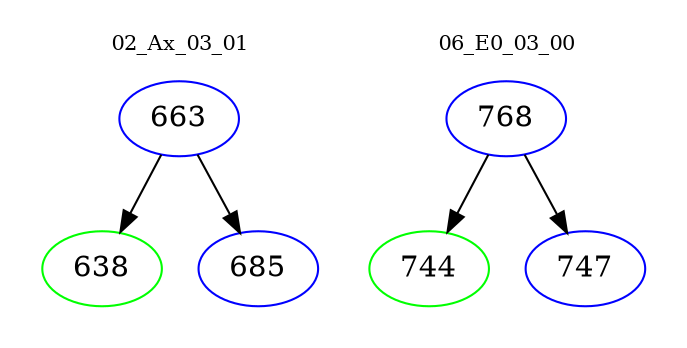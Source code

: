 digraph{
subgraph cluster_0 {
color = white
label = "02_Ax_03_01";
fontsize=10;
T0_663 [label="663", color="blue"]
T0_663 -> T0_638 [color="black"]
T0_638 [label="638", color="green"]
T0_663 -> T0_685 [color="black"]
T0_685 [label="685", color="blue"]
}
subgraph cluster_1 {
color = white
label = "06_E0_03_00";
fontsize=10;
T1_768 [label="768", color="blue"]
T1_768 -> T1_744 [color="black"]
T1_744 [label="744", color="green"]
T1_768 -> T1_747 [color="black"]
T1_747 [label="747", color="blue"]
}
}

